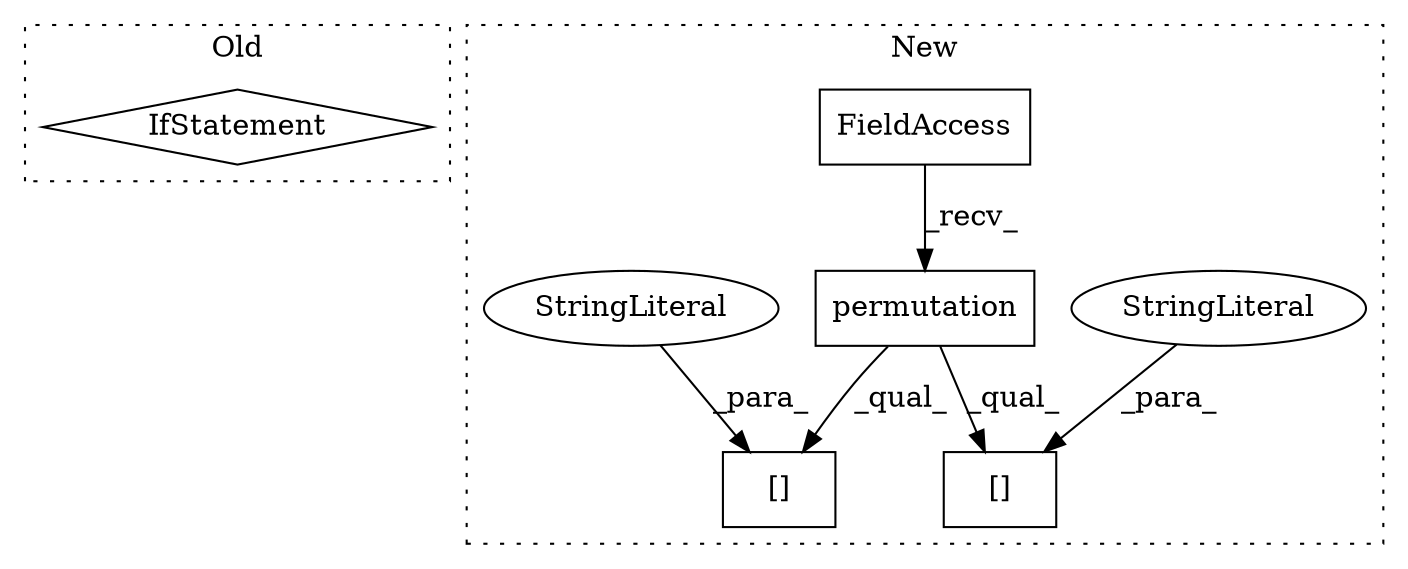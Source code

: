 digraph G {
subgraph cluster0 {
1 [label="IfStatement" a="25" s="73880" l="21" shape="diamond"];
label = "Old";
style="dotted";
}
subgraph cluster1 {
2 [label="permutation" a="32" s="74027,74040" l="12,1" shape="box"];
3 [label="FieldAccess" a="22" s="74014" l="12" shape="box"];
4 [label="[]" a="2" s="74284,74316" l="15,1" shape="box"];
5 [label="StringLiteral" a="45" s="74299" l="17" shape="ellipse"];
6 [label="[]" a="2" s="74215,74247" l="15,1" shape="box"];
7 [label="StringLiteral" a="45" s="74230" l="17" shape="ellipse"];
label = "New";
style="dotted";
}
2 -> 6 [label="_qual_"];
2 -> 4 [label="_qual_"];
3 -> 2 [label="_recv_"];
5 -> 4 [label="_para_"];
7 -> 6 [label="_para_"];
}
